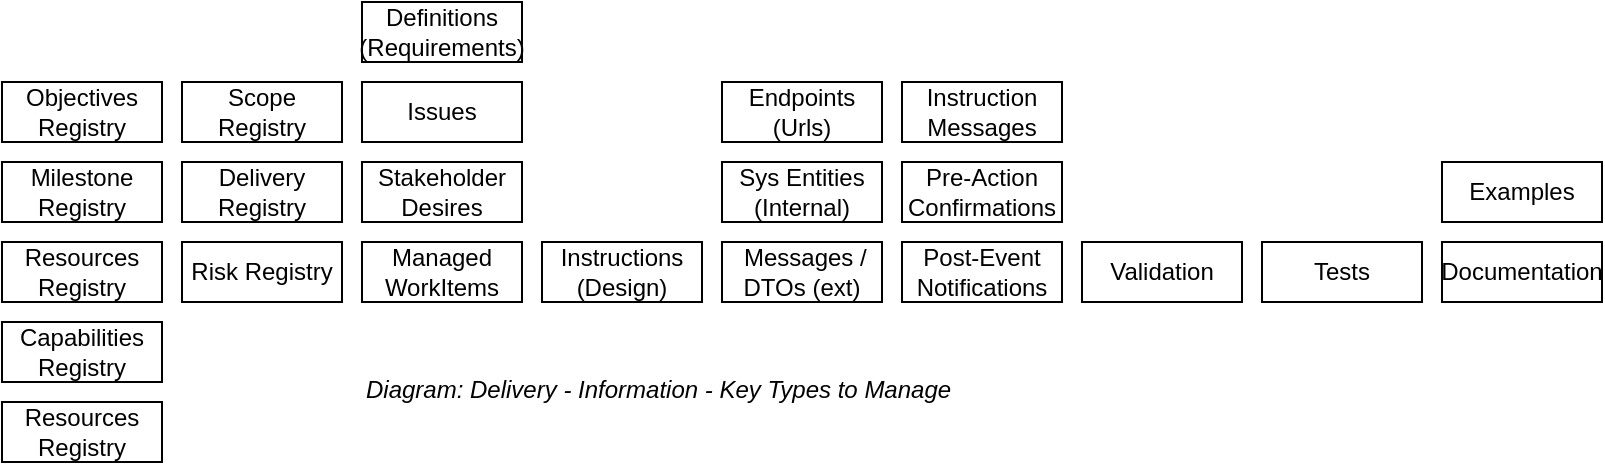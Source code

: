 <mxfile compressed="false" version="20.3.0" type="device">
  <diagram id="Pqqyhjjf1qJyDXPPMRDn" name="Information/Classification/Types">
    <mxGraphModel dx="2249" dy="998" grid="1" gridSize="10" guides="1" tooltips="1" connect="1" arrows="1" fold="1" page="1" pageScale="1" pageWidth="827" pageHeight="1169" math="0" shadow="0">
      <root>
        <mxCell id="Wcknbk3GZ0b5zgMWEFJH-0" />
        <mxCell id="Wcknbk3GZ0b5zgMWEFJH-1" parent="Wcknbk3GZ0b5zgMWEFJH-0" />
        <mxCell id="Wcknbk3GZ0b5zgMWEFJH-3" value="Sys Entities (Internal)" style="rounded=0;whiteSpace=wrap;html=1;" parent="Wcknbk3GZ0b5zgMWEFJH-1" vertex="1">
          <mxGeometry x="300" y="120" width="80" height="30" as="geometry" />
        </mxCell>
        <mxCell id="Wcknbk3GZ0b5zgMWEFJH-4" value="&amp;nbsp;Messages /&lt;br&gt;DTOs (ext)&lt;br&gt;" style="rounded=0;whiteSpace=wrap;html=1;" parent="Wcknbk3GZ0b5zgMWEFJH-1" vertex="1">
          <mxGeometry x="300" y="160" width="80" height="30" as="geometry" />
        </mxCell>
        <mxCell id="Wcknbk3GZ0b5zgMWEFJH-5" value="Validation" style="rounded=0;whiteSpace=wrap;html=1;" parent="Wcknbk3GZ0b5zgMWEFJH-1" vertex="1">
          <mxGeometry x="480" y="160" width="80" height="30" as="geometry" />
        </mxCell>
        <mxCell id="Wcknbk3GZ0b5zgMWEFJH-6" value="Documentation" style="rounded=0;whiteSpace=wrap;html=1;" parent="Wcknbk3GZ0b5zgMWEFJH-1" vertex="1">
          <mxGeometry x="660" y="160" width="80" height="30" as="geometry" />
        </mxCell>
        <mxCell id="ujYNcpe3rjXzj_1XCcdx-0" value="&lt;font style=&quot;font-size: 12px&quot;&gt;Diagram: Delivery - Information - Key Types to Manage&lt;/font&gt;" style="text;html=1;fontSize=24;fontStyle=2;verticalAlign=middle;align=left;shadow=0;glass=0;comic=0;opacity=30;" parent="Wcknbk3GZ0b5zgMWEFJH-1" vertex="1">
          <mxGeometry x="120" y="220" width="520" height="20" as="geometry" />
        </mxCell>
        <mxCell id="ujYNcpe3rjXzj_1XCcdx-1" value="Instructions&lt;br&gt;(Design)" style="rounded=0;whiteSpace=wrap;html=1;" parent="Wcknbk3GZ0b5zgMWEFJH-1" vertex="1">
          <mxGeometry x="210" y="160" width="80" height="30" as="geometry" />
        </mxCell>
        <mxCell id="LyOaPKfv8IbkXAdnjgy6-0" value="Endpoints (Urls)" style="rounded=0;whiteSpace=wrap;html=1;" parent="Wcknbk3GZ0b5zgMWEFJH-1" vertex="1">
          <mxGeometry x="300" y="80" width="80" height="30" as="geometry" />
        </mxCell>
        <mxCell id="LyOaPKfv8IbkXAdnjgy6-1" value="Definitions (Requirements)" style="rounded=0;whiteSpace=wrap;html=1;" parent="Wcknbk3GZ0b5zgMWEFJH-1" vertex="1">
          <mxGeometry x="120" y="40" width="80" height="30" as="geometry" />
        </mxCell>
        <mxCell id="LyOaPKfv8IbkXAdnjgy6-2" value="Stakeholder&lt;br&gt;Desires" style="rounded=0;whiteSpace=wrap;html=1;" parent="Wcknbk3GZ0b5zgMWEFJH-1" vertex="1">
          <mxGeometry x="120" y="120" width="80" height="30" as="geometry" />
        </mxCell>
        <mxCell id="LyOaPKfv8IbkXAdnjgy6-3" value="Managed WorkItems" style="rounded=0;whiteSpace=wrap;html=1;" parent="Wcknbk3GZ0b5zgMWEFJH-1" vertex="1">
          <mxGeometry x="120" y="160" width="80" height="30" as="geometry" />
        </mxCell>
        <mxCell id="LyOaPKfv8IbkXAdnjgy6-4" value="Post-Event Notifications" style="rounded=0;whiteSpace=wrap;html=1;" parent="Wcknbk3GZ0b5zgMWEFJH-1" vertex="1">
          <mxGeometry x="390" y="160" width="80" height="30" as="geometry" />
        </mxCell>
        <mxCell id="LyOaPKfv8IbkXAdnjgy6-5" value="Pre-Action Confirmations" style="rounded=0;whiteSpace=wrap;html=1;" parent="Wcknbk3GZ0b5zgMWEFJH-1" vertex="1">
          <mxGeometry x="390" y="120" width="80" height="30" as="geometry" />
        </mxCell>
        <mxCell id="LyOaPKfv8IbkXAdnjgy6-7" value="Examples" style="rounded=0;whiteSpace=wrap;html=1;" parent="Wcknbk3GZ0b5zgMWEFJH-1" vertex="1">
          <mxGeometry x="660" y="120" width="80" height="30" as="geometry" />
        </mxCell>
        <mxCell id="LyOaPKfv8IbkXAdnjgy6-8" value="Tests" style="rounded=0;whiteSpace=wrap;html=1;" parent="Wcknbk3GZ0b5zgMWEFJH-1" vertex="1">
          <mxGeometry x="570" y="160" width="80" height="30" as="geometry" />
        </mxCell>
        <mxCell id="CxZLBzcH7SQRxZ_VPuwt-0" value="Instruction Messages" style="rounded=0;whiteSpace=wrap;html=1;" vertex="1" parent="Wcknbk3GZ0b5zgMWEFJH-1">
          <mxGeometry x="390" y="80" width="80" height="30" as="geometry" />
        </mxCell>
        <mxCell id="CxZLBzcH7SQRxZ_VPuwt-1" value="Objectives&lt;br&gt;Registry" style="rounded=0;whiteSpace=wrap;html=1;" vertex="1" parent="Wcknbk3GZ0b5zgMWEFJH-1">
          <mxGeometry x="-60" y="80" width="80" height="30" as="geometry" />
        </mxCell>
        <mxCell id="CxZLBzcH7SQRxZ_VPuwt-2" value="Scope Registry" style="rounded=0;whiteSpace=wrap;html=1;" vertex="1" parent="Wcknbk3GZ0b5zgMWEFJH-1">
          <mxGeometry x="30" y="80" width="80" height="30" as="geometry" />
        </mxCell>
        <mxCell id="CxZLBzcH7SQRxZ_VPuwt-3" value="Issues" style="rounded=0;whiteSpace=wrap;html=1;" vertex="1" parent="Wcknbk3GZ0b5zgMWEFJH-1">
          <mxGeometry x="120" y="80" width="80" height="30" as="geometry" />
        </mxCell>
        <mxCell id="CxZLBzcH7SQRxZ_VPuwt-4" value="Milestone Registry" style="rounded=0;whiteSpace=wrap;html=1;" vertex="1" parent="Wcknbk3GZ0b5zgMWEFJH-1">
          <mxGeometry x="-60" y="120" width="80" height="30" as="geometry" />
        </mxCell>
        <mxCell id="CxZLBzcH7SQRxZ_VPuwt-5" value="Resources Registry" style="rounded=0;whiteSpace=wrap;html=1;" vertex="1" parent="Wcknbk3GZ0b5zgMWEFJH-1">
          <mxGeometry x="-60" y="160" width="80" height="30" as="geometry" />
        </mxCell>
        <mxCell id="CxZLBzcH7SQRxZ_VPuwt-6" value="Capabilities Registry" style="rounded=0;whiteSpace=wrap;html=1;" vertex="1" parent="Wcknbk3GZ0b5zgMWEFJH-1">
          <mxGeometry x="-60" y="200" width="80" height="30" as="geometry" />
        </mxCell>
        <mxCell id="CxZLBzcH7SQRxZ_VPuwt-7" value="Resources Registry" style="rounded=0;whiteSpace=wrap;html=1;" vertex="1" parent="Wcknbk3GZ0b5zgMWEFJH-1">
          <mxGeometry x="-60" y="240" width="80" height="30" as="geometry" />
        </mxCell>
        <mxCell id="CxZLBzcH7SQRxZ_VPuwt-8" value="Delivery Registry" style="rounded=0;whiteSpace=wrap;html=1;" vertex="1" parent="Wcknbk3GZ0b5zgMWEFJH-1">
          <mxGeometry x="30" y="120" width="80" height="30" as="geometry" />
        </mxCell>
        <mxCell id="CxZLBzcH7SQRxZ_VPuwt-9" value="Risk Registry" style="rounded=0;whiteSpace=wrap;html=1;" vertex="1" parent="Wcknbk3GZ0b5zgMWEFJH-1">
          <mxGeometry x="30" y="160" width="80" height="30" as="geometry" />
        </mxCell>
      </root>
    </mxGraphModel>
  </diagram>
</mxfile>
